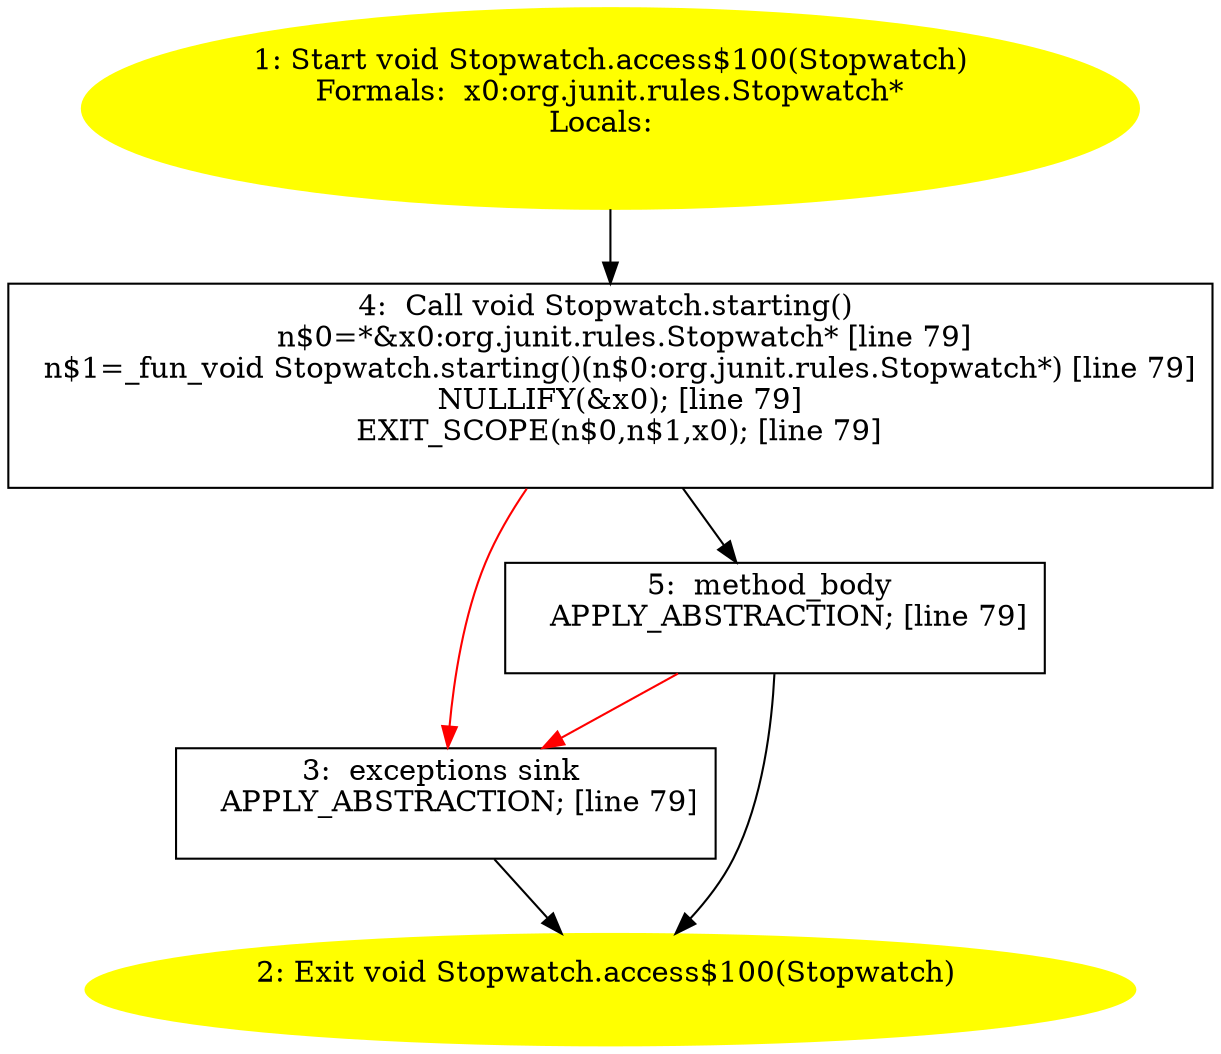 /* @generated */
digraph cfg {
"org.junit.rules.Stopwatch.access$100(org.junit.rules.Stopwatch):void.e3e2e36b8f3b8fe281596700181e2036_1" [label="1: Start void Stopwatch.access$100(Stopwatch)\nFormals:  x0:org.junit.rules.Stopwatch*\nLocals:  \n  " color=yellow style=filled]
	

	 "org.junit.rules.Stopwatch.access$100(org.junit.rules.Stopwatch):void.e3e2e36b8f3b8fe281596700181e2036_1" -> "org.junit.rules.Stopwatch.access$100(org.junit.rules.Stopwatch):void.e3e2e36b8f3b8fe281596700181e2036_4" ;
"org.junit.rules.Stopwatch.access$100(org.junit.rules.Stopwatch):void.e3e2e36b8f3b8fe281596700181e2036_2" [label="2: Exit void Stopwatch.access$100(Stopwatch) \n  " color=yellow style=filled]
	

"org.junit.rules.Stopwatch.access$100(org.junit.rules.Stopwatch):void.e3e2e36b8f3b8fe281596700181e2036_3" [label="3:  exceptions sink \n   APPLY_ABSTRACTION; [line 79]\n " shape="box"]
	

	 "org.junit.rules.Stopwatch.access$100(org.junit.rules.Stopwatch):void.e3e2e36b8f3b8fe281596700181e2036_3" -> "org.junit.rules.Stopwatch.access$100(org.junit.rules.Stopwatch):void.e3e2e36b8f3b8fe281596700181e2036_2" ;
"org.junit.rules.Stopwatch.access$100(org.junit.rules.Stopwatch):void.e3e2e36b8f3b8fe281596700181e2036_4" [label="4:  Call void Stopwatch.starting() \n   n$0=*&x0:org.junit.rules.Stopwatch* [line 79]\n  n$1=_fun_void Stopwatch.starting()(n$0:org.junit.rules.Stopwatch*) [line 79]\n  NULLIFY(&x0); [line 79]\n  EXIT_SCOPE(n$0,n$1,x0); [line 79]\n " shape="box"]
	

	 "org.junit.rules.Stopwatch.access$100(org.junit.rules.Stopwatch):void.e3e2e36b8f3b8fe281596700181e2036_4" -> "org.junit.rules.Stopwatch.access$100(org.junit.rules.Stopwatch):void.e3e2e36b8f3b8fe281596700181e2036_5" ;
	 "org.junit.rules.Stopwatch.access$100(org.junit.rules.Stopwatch):void.e3e2e36b8f3b8fe281596700181e2036_4" -> "org.junit.rules.Stopwatch.access$100(org.junit.rules.Stopwatch):void.e3e2e36b8f3b8fe281596700181e2036_3" [color="red" ];
"org.junit.rules.Stopwatch.access$100(org.junit.rules.Stopwatch):void.e3e2e36b8f3b8fe281596700181e2036_5" [label="5:  method_body \n   APPLY_ABSTRACTION; [line 79]\n " shape="box"]
	

	 "org.junit.rules.Stopwatch.access$100(org.junit.rules.Stopwatch):void.e3e2e36b8f3b8fe281596700181e2036_5" -> "org.junit.rules.Stopwatch.access$100(org.junit.rules.Stopwatch):void.e3e2e36b8f3b8fe281596700181e2036_2" ;
	 "org.junit.rules.Stopwatch.access$100(org.junit.rules.Stopwatch):void.e3e2e36b8f3b8fe281596700181e2036_5" -> "org.junit.rules.Stopwatch.access$100(org.junit.rules.Stopwatch):void.e3e2e36b8f3b8fe281596700181e2036_3" [color="red" ];
}

